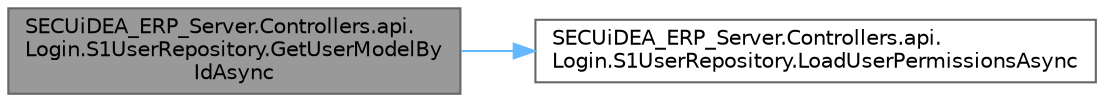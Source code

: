 digraph "SECUiDEA_ERP_Server.Controllers.api.Login.S1UserRepository.GetUserModelByIdAsync"
{
 // LATEX_PDF_SIZE
  bgcolor="transparent";
  edge [fontname=Helvetica,fontsize=10,labelfontname=Helvetica,labelfontsize=10];
  node [fontname=Helvetica,fontsize=10,shape=box,height=0.2,width=0.4];
  rankdir="LR";
  Node1 [id="Node000001",label="SECUiDEA_ERP_Server.Controllers.api.\lLogin.S1UserRepository.GetUserModelBy\lIdAsync",height=0.2,width=0.4,color="gray40", fillcolor="grey60", style="filled", fontcolor="black",tooltip="사용자 정보 조회"];
  Node1 -> Node2 [id="edge2_Node000001_Node000002",color="steelblue1",style="solid",tooltip=" "];
  Node2 [id="Node000002",label="SECUiDEA_ERP_Server.Controllers.api.\lLogin.S1UserRepository.LoadUserPermissionsAsync",height=0.2,width=0.4,color="grey40", fillcolor="white", style="filled",URL="$class_s_e_c_ui_d_e_a___e_r_p___server_1_1_controllers_1_1api_1_1_login_1_1_s1_user_repository.html#a46dbbf4b881e73587c7498e59f40a70f",tooltip=" "];
}
